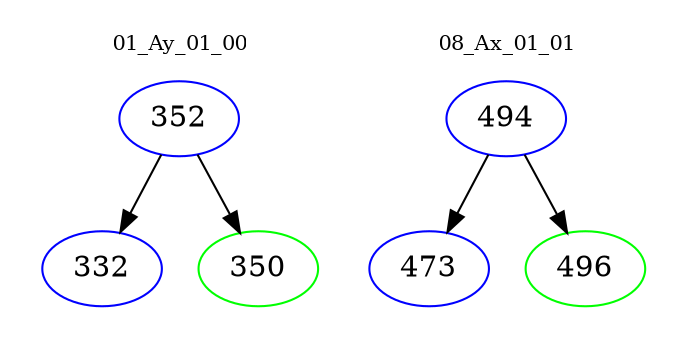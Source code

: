 digraph{
subgraph cluster_0 {
color = white
label = "01_Ay_01_00";
fontsize=10;
T0_352 [label="352", color="blue"]
T0_352 -> T0_332 [color="black"]
T0_332 [label="332", color="blue"]
T0_352 -> T0_350 [color="black"]
T0_350 [label="350", color="green"]
}
subgraph cluster_1 {
color = white
label = "08_Ax_01_01";
fontsize=10;
T1_494 [label="494", color="blue"]
T1_494 -> T1_473 [color="black"]
T1_473 [label="473", color="blue"]
T1_494 -> T1_496 [color="black"]
T1_496 [label="496", color="green"]
}
}
